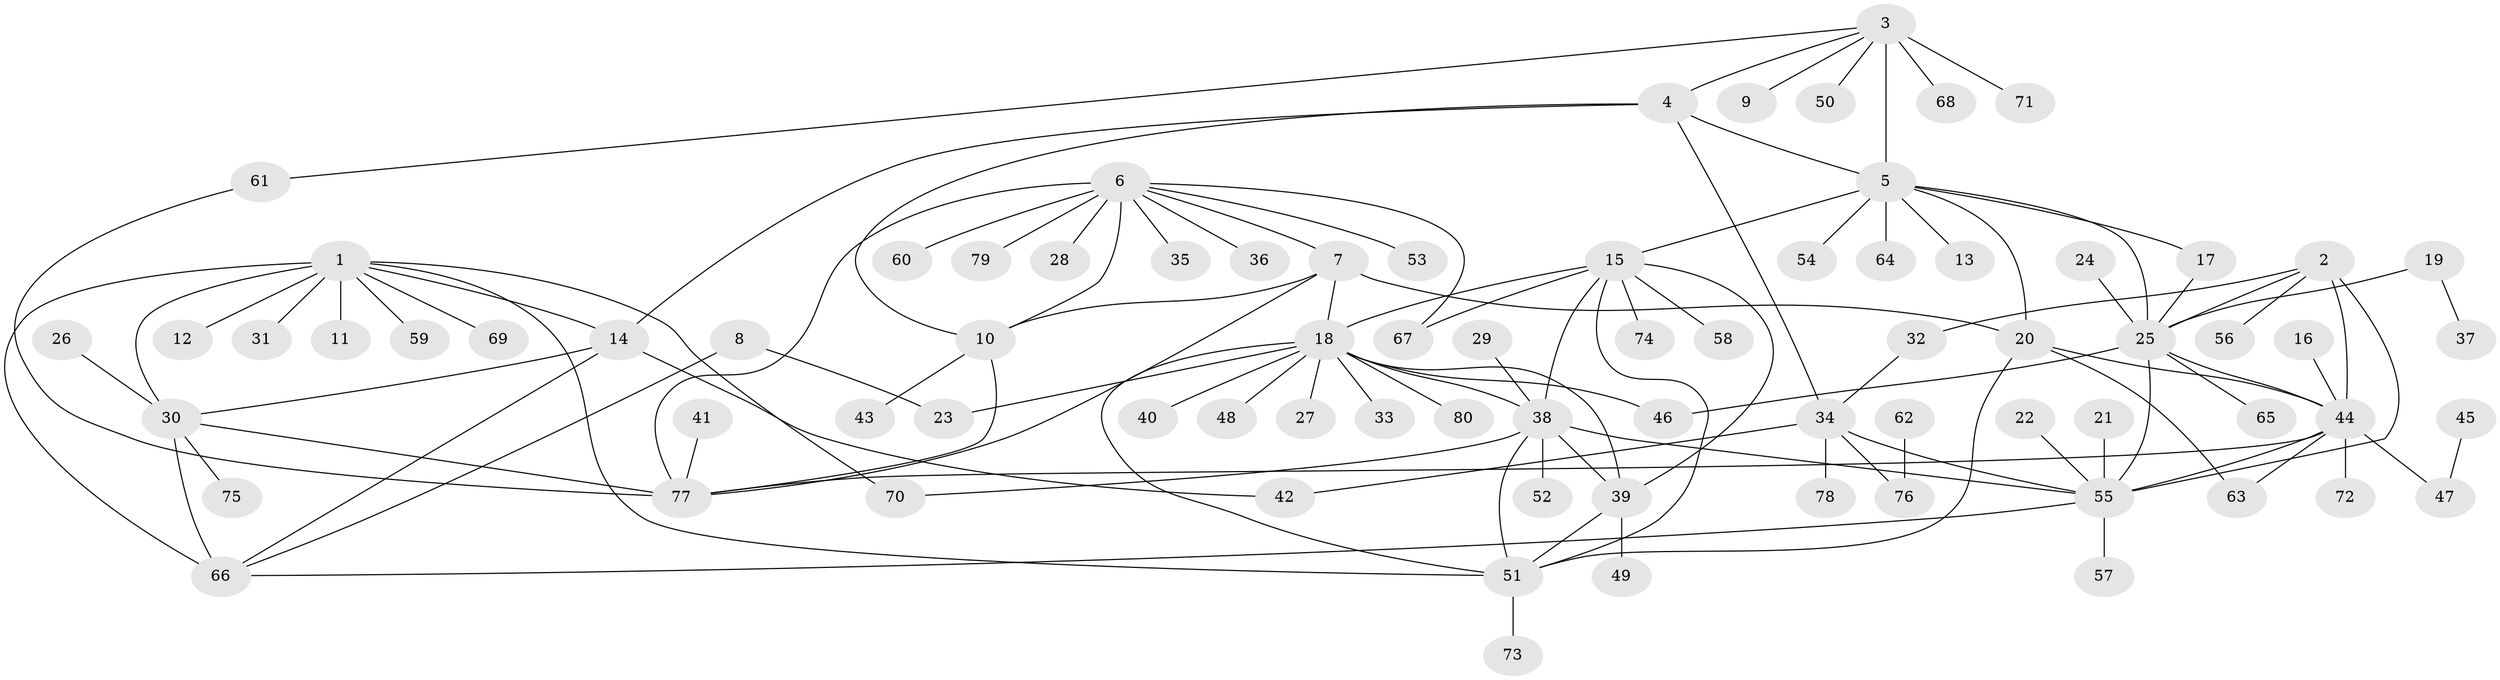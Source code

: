 // original degree distribution, {8: 0.017699115044247787, 4: 0.017699115044247787, 7: 0.07964601769911504, 11: 0.035398230088495575, 6: 0.035398230088495575, 9: 0.035398230088495575, 13: 0.008849557522123894, 1: 0.5575221238938053, 2: 0.168141592920354, 3: 0.035398230088495575, 5: 0.008849557522123894}
// Generated by graph-tools (version 1.1) at 2025/37/03/04/25 23:37:33]
// undirected, 80 vertices, 114 edges
graph export_dot {
  node [color=gray90,style=filled];
  1;
  2;
  3;
  4;
  5;
  6;
  7;
  8;
  9;
  10;
  11;
  12;
  13;
  14;
  15;
  16;
  17;
  18;
  19;
  20;
  21;
  22;
  23;
  24;
  25;
  26;
  27;
  28;
  29;
  30;
  31;
  32;
  33;
  34;
  35;
  36;
  37;
  38;
  39;
  40;
  41;
  42;
  43;
  44;
  45;
  46;
  47;
  48;
  49;
  50;
  51;
  52;
  53;
  54;
  55;
  56;
  57;
  58;
  59;
  60;
  61;
  62;
  63;
  64;
  65;
  66;
  67;
  68;
  69;
  70;
  71;
  72;
  73;
  74;
  75;
  76;
  77;
  78;
  79;
  80;
  1 -- 11 [weight=1.0];
  1 -- 12 [weight=1.0];
  1 -- 14 [weight=2.0];
  1 -- 30 [weight=2.0];
  1 -- 31 [weight=1.0];
  1 -- 51 [weight=1.0];
  1 -- 59 [weight=1.0];
  1 -- 66 [weight=2.0];
  1 -- 69 [weight=1.0];
  1 -- 70 [weight=1.0];
  2 -- 25 [weight=2.0];
  2 -- 32 [weight=1.0];
  2 -- 44 [weight=2.0];
  2 -- 55 [weight=2.0];
  2 -- 56 [weight=1.0];
  3 -- 4 [weight=2.0];
  3 -- 5 [weight=4.0];
  3 -- 9 [weight=1.0];
  3 -- 50 [weight=1.0];
  3 -- 61 [weight=1.0];
  3 -- 68 [weight=1.0];
  3 -- 71 [weight=1.0];
  4 -- 5 [weight=2.0];
  4 -- 10 [weight=1.0];
  4 -- 14 [weight=1.0];
  4 -- 34 [weight=1.0];
  5 -- 13 [weight=1.0];
  5 -- 15 [weight=1.0];
  5 -- 17 [weight=1.0];
  5 -- 20 [weight=1.0];
  5 -- 25 [weight=1.0];
  5 -- 54 [weight=1.0];
  5 -- 64 [weight=1.0];
  6 -- 7 [weight=2.0];
  6 -- 10 [weight=2.0];
  6 -- 28 [weight=1.0];
  6 -- 35 [weight=1.0];
  6 -- 36 [weight=1.0];
  6 -- 53 [weight=1.0];
  6 -- 60 [weight=1.0];
  6 -- 67 [weight=1.0];
  6 -- 77 [weight=2.0];
  6 -- 79 [weight=1.0];
  7 -- 10 [weight=1.0];
  7 -- 18 [weight=1.0];
  7 -- 20 [weight=1.0];
  7 -- 77 [weight=1.0];
  8 -- 23 [weight=1.0];
  8 -- 66 [weight=1.0];
  10 -- 43 [weight=1.0];
  10 -- 77 [weight=1.0];
  14 -- 30 [weight=1.0];
  14 -- 42 [weight=1.0];
  14 -- 66 [weight=1.0];
  15 -- 18 [weight=1.0];
  15 -- 38 [weight=1.0];
  15 -- 39 [weight=1.0];
  15 -- 51 [weight=1.0];
  15 -- 58 [weight=1.0];
  15 -- 67 [weight=1.0];
  15 -- 74 [weight=1.0];
  16 -- 44 [weight=1.0];
  17 -- 25 [weight=1.0];
  18 -- 23 [weight=1.0];
  18 -- 27 [weight=1.0];
  18 -- 33 [weight=1.0];
  18 -- 38 [weight=1.0];
  18 -- 39 [weight=1.0];
  18 -- 40 [weight=1.0];
  18 -- 46 [weight=1.0];
  18 -- 48 [weight=1.0];
  18 -- 51 [weight=1.0];
  18 -- 80 [weight=1.0];
  19 -- 25 [weight=1.0];
  19 -- 37 [weight=1.0];
  20 -- 44 [weight=1.0];
  20 -- 51 [weight=1.0];
  20 -- 63 [weight=1.0];
  21 -- 55 [weight=1.0];
  22 -- 55 [weight=1.0];
  24 -- 25 [weight=1.0];
  25 -- 44 [weight=1.0];
  25 -- 46 [weight=1.0];
  25 -- 55 [weight=1.0];
  25 -- 65 [weight=1.0];
  26 -- 30 [weight=1.0];
  29 -- 38 [weight=1.0];
  30 -- 66 [weight=1.0];
  30 -- 75 [weight=1.0];
  30 -- 77 [weight=1.0];
  32 -- 34 [weight=1.0];
  34 -- 42 [weight=1.0];
  34 -- 55 [weight=1.0];
  34 -- 76 [weight=1.0];
  34 -- 78 [weight=1.0];
  38 -- 39 [weight=1.0];
  38 -- 51 [weight=1.0];
  38 -- 52 [weight=1.0];
  38 -- 55 [weight=1.0];
  38 -- 70 [weight=1.0];
  39 -- 49 [weight=1.0];
  39 -- 51 [weight=1.0];
  41 -- 77 [weight=1.0];
  44 -- 47 [weight=1.0];
  44 -- 55 [weight=1.0];
  44 -- 63 [weight=1.0];
  44 -- 72 [weight=1.0];
  44 -- 77 [weight=1.0];
  45 -- 47 [weight=1.0];
  51 -- 73 [weight=1.0];
  55 -- 57 [weight=1.0];
  55 -- 66 [weight=1.0];
  61 -- 77 [weight=1.0];
  62 -- 76 [weight=1.0];
}
